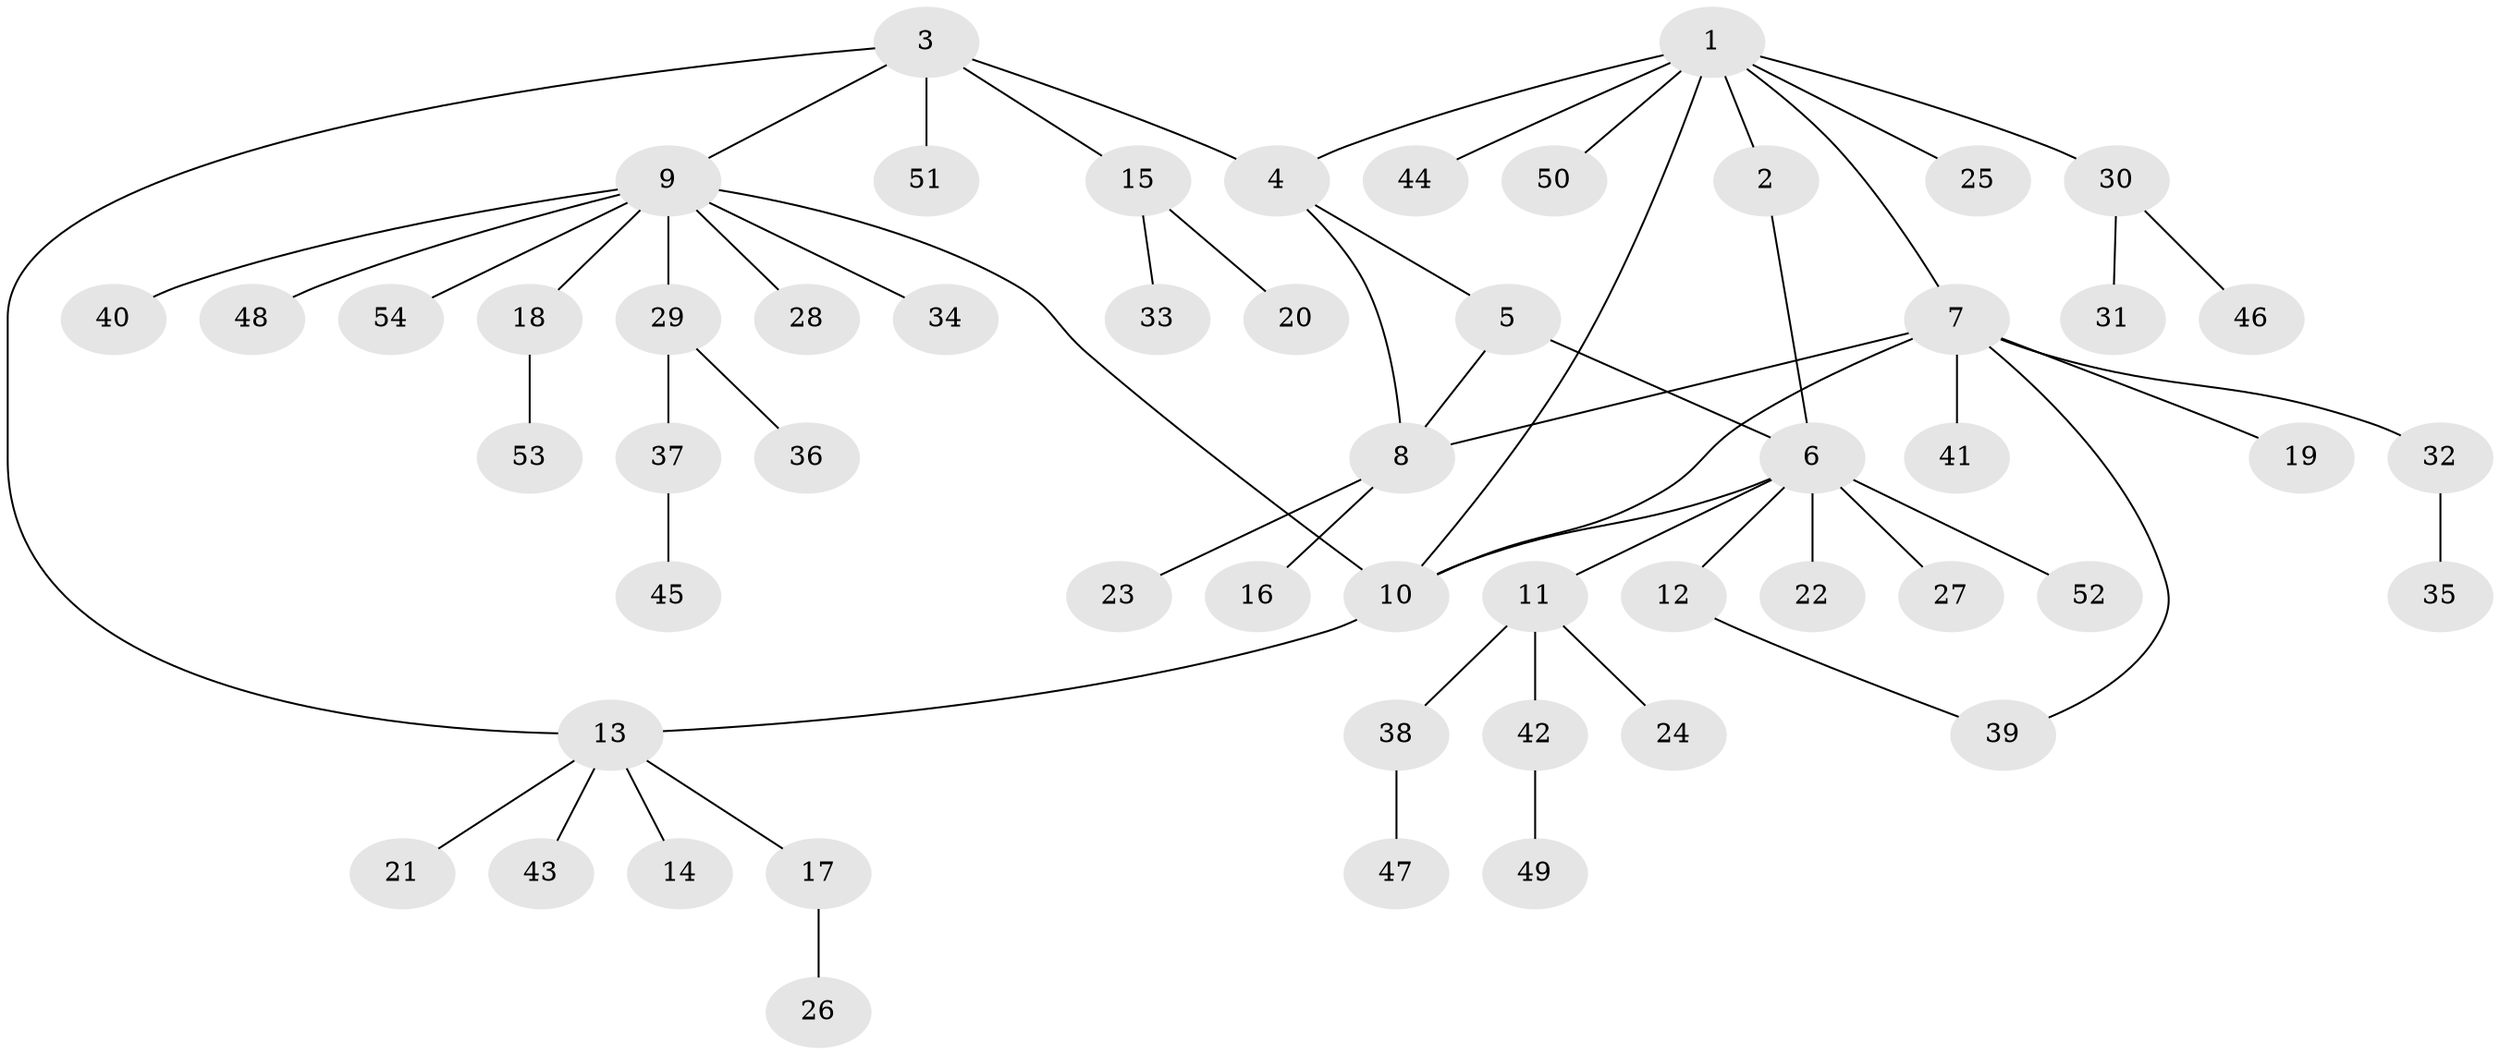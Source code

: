 // Generated by graph-tools (version 1.1) at 2025/37/03/09/25 02:37:43]
// undirected, 54 vertices, 61 edges
graph export_dot {
graph [start="1"]
  node [color=gray90,style=filled];
  1;
  2;
  3;
  4;
  5;
  6;
  7;
  8;
  9;
  10;
  11;
  12;
  13;
  14;
  15;
  16;
  17;
  18;
  19;
  20;
  21;
  22;
  23;
  24;
  25;
  26;
  27;
  28;
  29;
  30;
  31;
  32;
  33;
  34;
  35;
  36;
  37;
  38;
  39;
  40;
  41;
  42;
  43;
  44;
  45;
  46;
  47;
  48;
  49;
  50;
  51;
  52;
  53;
  54;
  1 -- 2;
  1 -- 4;
  1 -- 7;
  1 -- 10;
  1 -- 25;
  1 -- 30;
  1 -- 44;
  1 -- 50;
  2 -- 6;
  3 -- 4;
  3 -- 9;
  3 -- 13;
  3 -- 15;
  3 -- 51;
  4 -- 5;
  4 -- 8;
  5 -- 6;
  5 -- 8;
  6 -- 10;
  6 -- 11;
  6 -- 12;
  6 -- 22;
  6 -- 27;
  6 -- 52;
  7 -- 8;
  7 -- 10;
  7 -- 19;
  7 -- 32;
  7 -- 39;
  7 -- 41;
  8 -- 16;
  8 -- 23;
  9 -- 10;
  9 -- 18;
  9 -- 28;
  9 -- 29;
  9 -- 34;
  9 -- 40;
  9 -- 48;
  9 -- 54;
  10 -- 13;
  11 -- 24;
  11 -- 38;
  11 -- 42;
  12 -- 39;
  13 -- 14;
  13 -- 17;
  13 -- 21;
  13 -- 43;
  15 -- 20;
  15 -- 33;
  17 -- 26;
  18 -- 53;
  29 -- 36;
  29 -- 37;
  30 -- 31;
  30 -- 46;
  32 -- 35;
  37 -- 45;
  38 -- 47;
  42 -- 49;
}
